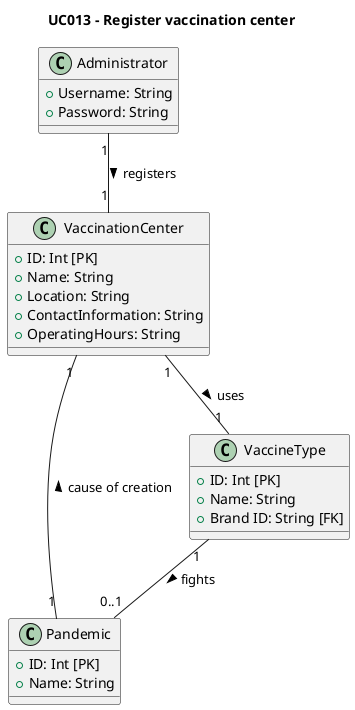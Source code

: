 @startuml
'skinparam monochrome true
'skinparam shadowing false

title UC013 - Register vaccination center

class Administrator {
    +Username: String
    +Password: String
}

class VaccinationCenter {
    +ID: Int [PK]
    +Name: String
    +Location: String
    +ContactInformation: String
    +OperatingHours: String
}

class Pandemic {
    +ID: Int [PK]
    +Name: String
}

class VaccineType {
    +ID: Int [PK]
    +Name: String
    +Brand ID: String [FK]
}

' Relationships
Administrator "1" -- "1" VaccinationCenter : registers >
VaccinationCenter "1" -- "1" VaccineType : uses >
VaccineType "1" -- "0..1" Pandemic : fights >
VaccinationCenter "1" -- "1" Pandemic : cause of creation <

@enduml
